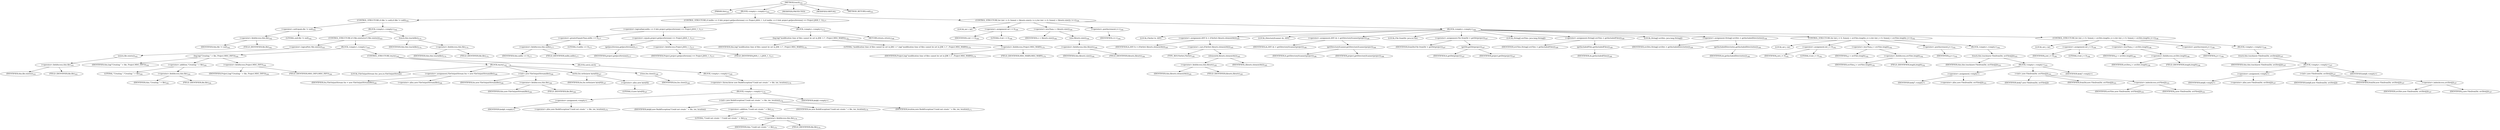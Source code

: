 digraph "touch" {  
"229" [label = <(METHOD,touch)<SUB>161</SUB>> ]
"13" [label = <(PARAM,this)<SUB>161</SUB>> ]
"230" [label = <(BLOCK,&lt;empty&gt;,&lt;empty&gt;)<SUB>161</SUB>> ]
"231" [label = <(CONTROL_STRUCTURE,if (file != null),if (file != null))<SUB>162</SUB>> ]
"232" [label = <(&lt;operator&gt;.notEquals,file != null)<SUB>162</SUB>> ]
"233" [label = <(&lt;operator&gt;.fieldAccess,this.file)<SUB>162</SUB>> ]
"234" [label = <(IDENTIFIER,this,file != null)<SUB>162</SUB>> ]
"235" [label = <(FIELD_IDENTIFIER,file,file)<SUB>162</SUB>> ]
"236" [label = <(LITERAL,null,file != null)<SUB>162</SUB>> ]
"237" [label = <(BLOCK,&lt;empty&gt;,&lt;empty&gt;)<SUB>162</SUB>> ]
"238" [label = <(CONTROL_STRUCTURE,if (!file.exists()),if (!file.exists()))<SUB>163</SUB>> ]
"239" [label = <(&lt;operator&gt;.logicalNot,!file.exists())<SUB>163</SUB>> ]
"240" [label = <(exists,file.exists())<SUB>163</SUB>> ]
"241" [label = <(&lt;operator&gt;.fieldAccess,this.file)<SUB>163</SUB>> ]
"242" [label = <(IDENTIFIER,this,file.exists())<SUB>163</SUB>> ]
"243" [label = <(FIELD_IDENTIFIER,file,file)<SUB>163</SUB>> ]
"244" [label = <(BLOCK,&lt;empty&gt;,&lt;empty&gt;)<SUB>163</SUB>> ]
"245" [label = <(log,log(&quot;Creating &quot; + file, Project.MSG_INFO))<SUB>164</SUB>> ]
"12" [label = <(IDENTIFIER,this,log(&quot;Creating &quot; + file, Project.MSG_INFO))<SUB>164</SUB>> ]
"246" [label = <(&lt;operator&gt;.addition,&quot;Creating &quot; + file)<SUB>164</SUB>> ]
"247" [label = <(LITERAL,&quot;Creating &quot;,&quot;Creating &quot; + file)<SUB>164</SUB>> ]
"248" [label = <(&lt;operator&gt;.fieldAccess,this.file)<SUB>164</SUB>> ]
"249" [label = <(IDENTIFIER,this,&quot;Creating &quot; + file)<SUB>164</SUB>> ]
"250" [label = <(FIELD_IDENTIFIER,file,file)<SUB>164</SUB>> ]
"251" [label = <(&lt;operator&gt;.fieldAccess,Project.MSG_INFO)<SUB>164</SUB>> ]
"252" [label = <(IDENTIFIER,Project,log(&quot;Creating &quot; + file, Project.MSG_INFO))<SUB>164</SUB>> ]
"253" [label = <(FIELD_IDENTIFIER,MSG_INFO,MSG_INFO)<SUB>164</SUB>> ]
"254" [label = <(CONTROL_STRUCTURE,try,try)<SUB>165</SUB>> ]
"255" [label = <(BLOCK,try,try)<SUB>165</SUB>> ]
"15" [label = <(LOCAL,FileOutputStream fos: java.io.FileOutputStream)> ]
"256" [label = <(&lt;operator&gt;.assignment,FileOutputStream fos = new FileOutputStream(file))<SUB>166</SUB>> ]
"257" [label = <(IDENTIFIER,fos,FileOutputStream fos = new FileOutputStream(file))<SUB>166</SUB>> ]
"258" [label = <(&lt;operator&gt;.alloc,new FileOutputStream(file))<SUB>166</SUB>> ]
"259" [label = <(&lt;init&gt;,new FileOutputStream(file))<SUB>166</SUB>> ]
"14" [label = <(IDENTIFIER,fos,new FileOutputStream(file))<SUB>166</SUB>> ]
"260" [label = <(&lt;operator&gt;.fieldAccess,this.file)<SUB>166</SUB>> ]
"261" [label = <(IDENTIFIER,this,new FileOutputStream(file))<SUB>166</SUB>> ]
"262" [label = <(FIELD_IDENTIFIER,file,file)<SUB>166</SUB>> ]
"263" [label = <(write,fos.write(new byte[0]))<SUB>167</SUB>> ]
"264" [label = <(IDENTIFIER,fos,fos.write(new byte[0]))<SUB>167</SUB>> ]
"265" [label = <(&lt;operator&gt;.alloc,new byte[0])> ]
"266" [label = <(LITERAL,0,new byte[0])<SUB>167</SUB>> ]
"267" [label = <(close,fos.close())<SUB>168</SUB>> ]
"268" [label = <(IDENTIFIER,fos,fos.close())<SUB>168</SUB>> ]
"269" [label = <(BLOCK,catch,catch)> ]
"270" [label = <(BLOCK,&lt;empty&gt;,&lt;empty&gt;)<SUB>169</SUB>> ]
"271" [label = <(&lt;operator&gt;.throw,throw new BuildException(&quot;Could not create &quot; + file, ioe, location);)<SUB>170</SUB>> ]
"272" [label = <(BLOCK,&lt;empty&gt;,&lt;empty&gt;)<SUB>170</SUB>> ]
"273" [label = <(&lt;operator&gt;.assignment,&lt;empty&gt;)> ]
"274" [label = <(IDENTIFIER,$obj6,&lt;empty&gt;)> ]
"275" [label = <(&lt;operator&gt;.alloc,new BuildException(&quot;Could not create &quot; + file, ioe, location))<SUB>170</SUB>> ]
"276" [label = <(&lt;init&gt;,new BuildException(&quot;Could not create &quot; + file, ioe, location))<SUB>170</SUB>> ]
"277" [label = <(IDENTIFIER,$obj6,new BuildException(&quot;Could not create &quot; + file, ioe, location))> ]
"278" [label = <(&lt;operator&gt;.addition,&quot;Could not create &quot; + file)<SUB>170</SUB>> ]
"279" [label = <(LITERAL,&quot;Could not create &quot;,&quot;Could not create &quot; + file)<SUB>170</SUB>> ]
"280" [label = <(&lt;operator&gt;.fieldAccess,this.file)<SUB>170</SUB>> ]
"281" [label = <(IDENTIFIER,this,&quot;Could not create &quot; + file)<SUB>170</SUB>> ]
"282" [label = <(FIELD_IDENTIFIER,file,file)<SUB>170</SUB>> ]
"283" [label = <(IDENTIFIER,ioe,new BuildException(&quot;Could not create &quot; + file, ioe, location))<SUB>170</SUB>> ]
"284" [label = <(IDENTIFIER,location,new BuildException(&quot;Could not create &quot; + file, ioe, location))<SUB>171</SUB>> ]
"285" [label = <(IDENTIFIER,$obj6,&lt;empty&gt;)> ]
"286" [label = <(touch,this.touch(file))<SUB>174</SUB>> ]
"16" [label = <(IDENTIFIER,this,this.touch(file))<SUB>174</SUB>> ]
"287" [label = <(&lt;operator&gt;.fieldAccess,this.file)<SUB>174</SUB>> ]
"288" [label = <(IDENTIFIER,this,this.touch(file))<SUB>174</SUB>> ]
"289" [label = <(FIELD_IDENTIFIER,file,file)<SUB>174</SUB>> ]
"290" [label = <(CONTROL_STRUCTURE,if (millis &gt;= 0 &amp;&amp; project.getJavaVersion() == Project.JAVA_1_1),if (millis &gt;= 0 &amp;&amp; project.getJavaVersion() == Project.JAVA_1_1))<SUB>177</SUB>> ]
"291" [label = <(&lt;operator&gt;.logicalAnd,millis &gt;= 0 &amp;&amp; project.getJavaVersion() == Project.JAVA_1_1)<SUB>177</SUB>> ]
"292" [label = <(&lt;operator&gt;.greaterEqualsThan,millis &gt;= 0)<SUB>177</SUB>> ]
"293" [label = <(&lt;operator&gt;.fieldAccess,this.millis)<SUB>177</SUB>> ]
"294" [label = <(IDENTIFIER,this,millis &gt;= 0)<SUB>177</SUB>> ]
"295" [label = <(FIELD_IDENTIFIER,millis,millis)<SUB>177</SUB>> ]
"296" [label = <(LITERAL,0,millis &gt;= 0)<SUB>177</SUB>> ]
"297" [label = <(&lt;operator&gt;.equals,project.getJavaVersion() == Project.JAVA_1_1)<SUB>177</SUB>> ]
"298" [label = <(getJavaVersion,getJavaVersion())<SUB>177</SUB>> ]
"299" [label = <(IDENTIFIER,project,getJavaVersion())<SUB>177</SUB>> ]
"300" [label = <(&lt;operator&gt;.fieldAccess,Project.JAVA_1_1)<SUB>177</SUB>> ]
"301" [label = <(IDENTIFIER,Project,project.getJavaVersion() == Project.JAVA_1_1)<SUB>177</SUB>> ]
"302" [label = <(FIELD_IDENTIFIER,JAVA_1_1,JAVA_1_1)<SUB>177</SUB>> ]
"303" [label = <(BLOCK,&lt;empty&gt;,&lt;empty&gt;)<SUB>177</SUB>> ]
"304" [label = <(log,log(&quot;modification time of files cannot be set in JDK 1.1&quot;, Project.MSG_WARN))<SUB>178</SUB>> ]
"17" [label = <(IDENTIFIER,this,log(&quot;modification time of files cannot be set in JDK 1.1&quot;, Project.MSG_WARN))<SUB>178</SUB>> ]
"305" [label = <(LITERAL,&quot;modification time of files cannot be set in JDK 1.1&quot;,log(&quot;modification time of files cannot be set in JDK 1.1&quot;, Project.MSG_WARN))<SUB>178</SUB>> ]
"306" [label = <(&lt;operator&gt;.fieldAccess,Project.MSG_WARN)<SUB>179</SUB>> ]
"307" [label = <(IDENTIFIER,Project,log(&quot;modification time of files cannot be set in JDK 1.1&quot;, Project.MSG_WARN))<SUB>179</SUB>> ]
"308" [label = <(FIELD_IDENTIFIER,MSG_WARN,MSG_WARN)<SUB>179</SUB>> ]
"309" [label = <(RETURN,return;,return;)<SUB>180</SUB>> ]
"310" [label = <(CONTROL_STRUCTURE,for (int i = 0; Some(i &lt; filesets.size()); i++),for (int i = 0; Some(i &lt; filesets.size()); i++))<SUB>184</SUB>> ]
"311" [label = <(LOCAL,int i: int)> ]
"312" [label = <(&lt;operator&gt;.assignment,int i = 0)<SUB>184</SUB>> ]
"313" [label = <(IDENTIFIER,i,int i = 0)<SUB>184</SUB>> ]
"314" [label = <(LITERAL,0,int i = 0)<SUB>184</SUB>> ]
"315" [label = <(&lt;operator&gt;.lessThan,i &lt; filesets.size())<SUB>184</SUB>> ]
"316" [label = <(IDENTIFIER,i,i &lt; filesets.size())<SUB>184</SUB>> ]
"317" [label = <(size,filesets.size())<SUB>184</SUB>> ]
"318" [label = <(&lt;operator&gt;.fieldAccess,this.filesets)<SUB>184</SUB>> ]
"319" [label = <(IDENTIFIER,this,filesets.size())<SUB>184</SUB>> ]
"320" [label = <(FIELD_IDENTIFIER,filesets,filesets)<SUB>184</SUB>> ]
"321" [label = <(&lt;operator&gt;.postIncrement,i++)<SUB>184</SUB>> ]
"322" [label = <(IDENTIFIER,i,i++)<SUB>184</SUB>> ]
"323" [label = <(BLOCK,&lt;empty&gt;,&lt;empty&gt;)<SUB>184</SUB>> ]
"324" [label = <(LOCAL,FileSet fs: ANY)> ]
"325" [label = <(&lt;operator&gt;.assignment,ANY fs = (FileSet) filesets.elementAt(i))<SUB>185</SUB>> ]
"326" [label = <(IDENTIFIER,fs,ANY fs = (FileSet) filesets.elementAt(i))<SUB>185</SUB>> ]
"327" [label = <(&lt;operator&gt;.cast,(FileSet) filesets.elementAt(i))<SUB>185</SUB>> ]
"328" [label = <(TYPE_REF,FileSet,FileSet)<SUB>185</SUB>> ]
"329" [label = <(elementAt,filesets.elementAt(i))<SUB>185</SUB>> ]
"330" [label = <(&lt;operator&gt;.fieldAccess,this.filesets)<SUB>185</SUB>> ]
"331" [label = <(IDENTIFIER,this,filesets.elementAt(i))<SUB>185</SUB>> ]
"332" [label = <(FIELD_IDENTIFIER,filesets,filesets)<SUB>185</SUB>> ]
"333" [label = <(IDENTIFIER,i,filesets.elementAt(i))<SUB>185</SUB>> ]
"334" [label = <(LOCAL,DirectoryScanner ds: ANY)> ]
"335" [label = <(&lt;operator&gt;.assignment,ANY ds = getDirectoryScanner(project))<SUB>186</SUB>> ]
"336" [label = <(IDENTIFIER,ds,ANY ds = getDirectoryScanner(project))<SUB>186</SUB>> ]
"337" [label = <(getDirectoryScanner,getDirectoryScanner(project))<SUB>186</SUB>> ]
"338" [label = <(IDENTIFIER,fs,getDirectoryScanner(project))<SUB>186</SUB>> ]
"339" [label = <(IDENTIFIER,project,getDirectoryScanner(project))<SUB>186</SUB>> ]
"340" [label = <(LOCAL,File fromDir: java.io.File)> ]
"341" [label = <(&lt;operator&gt;.assignment,File fromDir = getDir(project))<SUB>187</SUB>> ]
"342" [label = <(IDENTIFIER,fromDir,File fromDir = getDir(project))<SUB>187</SUB>> ]
"343" [label = <(getDir,getDir(project))<SUB>187</SUB>> ]
"344" [label = <(IDENTIFIER,fs,getDir(project))<SUB>187</SUB>> ]
"345" [label = <(IDENTIFIER,project,getDir(project))<SUB>187</SUB>> ]
"346" [label = <(LOCAL,String[] srcFiles: java.lang.String[])> ]
"347" [label = <(&lt;operator&gt;.assignment,String[] srcFiles = getIncludedFiles())<SUB>189</SUB>> ]
"348" [label = <(IDENTIFIER,srcFiles,String[] srcFiles = getIncludedFiles())<SUB>189</SUB>> ]
"349" [label = <(getIncludedFiles,getIncludedFiles())<SUB>189</SUB>> ]
"350" [label = <(IDENTIFIER,ds,getIncludedFiles())<SUB>189</SUB>> ]
"351" [label = <(LOCAL,String[] srcDirs: java.lang.String[])> ]
"352" [label = <(&lt;operator&gt;.assignment,String[] srcDirs = getIncludedDirectories())<SUB>190</SUB>> ]
"353" [label = <(IDENTIFIER,srcDirs,String[] srcDirs = getIncludedDirectories())<SUB>190</SUB>> ]
"354" [label = <(getIncludedDirectories,getIncludedDirectories())<SUB>190</SUB>> ]
"355" [label = <(IDENTIFIER,ds,getIncludedDirectories())<SUB>190</SUB>> ]
"356" [label = <(CONTROL_STRUCTURE,for (int j = 0; Some(j &lt; srcFiles.length); j++),for (int j = 0; Some(j &lt; srcFiles.length); j++))<SUB>192</SUB>> ]
"357" [label = <(LOCAL,int j: int)> ]
"358" [label = <(&lt;operator&gt;.assignment,int j = 0)<SUB>192</SUB>> ]
"359" [label = <(IDENTIFIER,j,int j = 0)<SUB>192</SUB>> ]
"360" [label = <(LITERAL,0,int j = 0)<SUB>192</SUB>> ]
"361" [label = <(&lt;operator&gt;.lessThan,j &lt; srcFiles.length)<SUB>192</SUB>> ]
"362" [label = <(IDENTIFIER,j,j &lt; srcFiles.length)<SUB>192</SUB>> ]
"363" [label = <(&lt;operator&gt;.fieldAccess,srcFiles.length)<SUB>192</SUB>> ]
"364" [label = <(IDENTIFIER,srcFiles,j &lt; srcFiles.length)<SUB>192</SUB>> ]
"365" [label = <(FIELD_IDENTIFIER,length,length)<SUB>192</SUB>> ]
"366" [label = <(&lt;operator&gt;.postIncrement,j++)<SUB>192</SUB>> ]
"367" [label = <(IDENTIFIER,j,j++)<SUB>192</SUB>> ]
"368" [label = <(BLOCK,&lt;empty&gt;,&lt;empty&gt;)<SUB>192</SUB>> ]
"369" [label = <(touch,this.touch(new File(fromDir, srcFiles[j])))<SUB>193</SUB>> ]
"18" [label = <(IDENTIFIER,this,this.touch(new File(fromDir, srcFiles[j])))<SUB>193</SUB>> ]
"370" [label = <(BLOCK,&lt;empty&gt;,&lt;empty&gt;)<SUB>193</SUB>> ]
"371" [label = <(&lt;operator&gt;.assignment,&lt;empty&gt;)> ]
"372" [label = <(IDENTIFIER,$obj7,&lt;empty&gt;)> ]
"373" [label = <(&lt;operator&gt;.alloc,new File(fromDir, srcFiles[j]))<SUB>193</SUB>> ]
"374" [label = <(&lt;init&gt;,new File(fromDir, srcFiles[j]))<SUB>193</SUB>> ]
"375" [label = <(IDENTIFIER,$obj7,new File(fromDir, srcFiles[j]))> ]
"376" [label = <(IDENTIFIER,fromDir,new File(fromDir, srcFiles[j]))<SUB>193</SUB>> ]
"377" [label = <(&lt;operator&gt;.indexAccess,srcFiles[j])<SUB>193</SUB>> ]
"378" [label = <(IDENTIFIER,srcFiles,new File(fromDir, srcFiles[j]))<SUB>193</SUB>> ]
"379" [label = <(IDENTIFIER,j,new File(fromDir, srcFiles[j]))<SUB>193</SUB>> ]
"380" [label = <(IDENTIFIER,$obj7,&lt;empty&gt;)> ]
"381" [label = <(CONTROL_STRUCTURE,for (int j = 0; Some(j &lt; srcDirs.length); j++),for (int j = 0; Some(j &lt; srcDirs.length); j++))<SUB>196</SUB>> ]
"382" [label = <(LOCAL,int j: int)> ]
"383" [label = <(&lt;operator&gt;.assignment,int j = 0)<SUB>196</SUB>> ]
"384" [label = <(IDENTIFIER,j,int j = 0)<SUB>196</SUB>> ]
"385" [label = <(LITERAL,0,int j = 0)<SUB>196</SUB>> ]
"386" [label = <(&lt;operator&gt;.lessThan,j &lt; srcDirs.length)<SUB>196</SUB>> ]
"387" [label = <(IDENTIFIER,j,j &lt; srcDirs.length)<SUB>196</SUB>> ]
"388" [label = <(&lt;operator&gt;.fieldAccess,srcDirs.length)<SUB>196</SUB>> ]
"389" [label = <(IDENTIFIER,srcDirs,j &lt; srcDirs.length)<SUB>196</SUB>> ]
"390" [label = <(FIELD_IDENTIFIER,length,length)<SUB>196</SUB>> ]
"391" [label = <(&lt;operator&gt;.postIncrement,j++)<SUB>196</SUB>> ]
"392" [label = <(IDENTIFIER,j,j++)<SUB>196</SUB>> ]
"393" [label = <(BLOCK,&lt;empty&gt;,&lt;empty&gt;)<SUB>196</SUB>> ]
"394" [label = <(touch,this.touch(new File(fromDir, srcDirs[j])))<SUB>197</SUB>> ]
"19" [label = <(IDENTIFIER,this,this.touch(new File(fromDir, srcDirs[j])))<SUB>197</SUB>> ]
"395" [label = <(BLOCK,&lt;empty&gt;,&lt;empty&gt;)<SUB>197</SUB>> ]
"396" [label = <(&lt;operator&gt;.assignment,&lt;empty&gt;)> ]
"397" [label = <(IDENTIFIER,$obj8,&lt;empty&gt;)> ]
"398" [label = <(&lt;operator&gt;.alloc,new File(fromDir, srcDirs[j]))<SUB>197</SUB>> ]
"399" [label = <(&lt;init&gt;,new File(fromDir, srcDirs[j]))<SUB>197</SUB>> ]
"400" [label = <(IDENTIFIER,$obj8,new File(fromDir, srcDirs[j]))> ]
"401" [label = <(IDENTIFIER,fromDir,new File(fromDir, srcDirs[j]))<SUB>197</SUB>> ]
"402" [label = <(&lt;operator&gt;.indexAccess,srcDirs[j])<SUB>197</SUB>> ]
"403" [label = <(IDENTIFIER,srcDirs,new File(fromDir, srcDirs[j]))<SUB>197</SUB>> ]
"404" [label = <(IDENTIFIER,j,new File(fromDir, srcDirs[j]))<SUB>197</SUB>> ]
"405" [label = <(IDENTIFIER,$obj8,&lt;empty&gt;)> ]
"406" [label = <(MODIFIER,PROTECTED)> ]
"407" [label = <(MODIFIER,VIRTUAL)> ]
"408" [label = <(METHOD_RETURN,void)<SUB>161</SUB>> ]
  "229" -> "13" 
  "229" -> "230" 
  "229" -> "406" 
  "229" -> "407" 
  "229" -> "408" 
  "230" -> "231" 
  "230" -> "290" 
  "230" -> "310" 
  "231" -> "232" 
  "231" -> "237" 
  "232" -> "233" 
  "232" -> "236" 
  "233" -> "234" 
  "233" -> "235" 
  "237" -> "238" 
  "237" -> "286" 
  "238" -> "239" 
  "238" -> "244" 
  "239" -> "240" 
  "240" -> "241" 
  "241" -> "242" 
  "241" -> "243" 
  "244" -> "245" 
  "244" -> "254" 
  "245" -> "12" 
  "245" -> "246" 
  "245" -> "251" 
  "246" -> "247" 
  "246" -> "248" 
  "248" -> "249" 
  "248" -> "250" 
  "251" -> "252" 
  "251" -> "253" 
  "254" -> "255" 
  "254" -> "269" 
  "255" -> "15" 
  "255" -> "256" 
  "255" -> "259" 
  "255" -> "263" 
  "255" -> "267" 
  "256" -> "257" 
  "256" -> "258" 
  "259" -> "14" 
  "259" -> "260" 
  "260" -> "261" 
  "260" -> "262" 
  "263" -> "264" 
  "263" -> "265" 
  "265" -> "266" 
  "267" -> "268" 
  "269" -> "270" 
  "270" -> "271" 
  "271" -> "272" 
  "272" -> "273" 
  "272" -> "276" 
  "272" -> "285" 
  "273" -> "274" 
  "273" -> "275" 
  "276" -> "277" 
  "276" -> "278" 
  "276" -> "283" 
  "276" -> "284" 
  "278" -> "279" 
  "278" -> "280" 
  "280" -> "281" 
  "280" -> "282" 
  "286" -> "16" 
  "286" -> "287" 
  "287" -> "288" 
  "287" -> "289" 
  "290" -> "291" 
  "290" -> "303" 
  "291" -> "292" 
  "291" -> "297" 
  "292" -> "293" 
  "292" -> "296" 
  "293" -> "294" 
  "293" -> "295" 
  "297" -> "298" 
  "297" -> "300" 
  "298" -> "299" 
  "300" -> "301" 
  "300" -> "302" 
  "303" -> "304" 
  "303" -> "309" 
  "304" -> "17" 
  "304" -> "305" 
  "304" -> "306" 
  "306" -> "307" 
  "306" -> "308" 
  "310" -> "311" 
  "310" -> "312" 
  "310" -> "315" 
  "310" -> "321" 
  "310" -> "323" 
  "312" -> "313" 
  "312" -> "314" 
  "315" -> "316" 
  "315" -> "317" 
  "317" -> "318" 
  "318" -> "319" 
  "318" -> "320" 
  "321" -> "322" 
  "323" -> "324" 
  "323" -> "325" 
  "323" -> "334" 
  "323" -> "335" 
  "323" -> "340" 
  "323" -> "341" 
  "323" -> "346" 
  "323" -> "347" 
  "323" -> "351" 
  "323" -> "352" 
  "323" -> "356" 
  "323" -> "381" 
  "325" -> "326" 
  "325" -> "327" 
  "327" -> "328" 
  "327" -> "329" 
  "329" -> "330" 
  "329" -> "333" 
  "330" -> "331" 
  "330" -> "332" 
  "335" -> "336" 
  "335" -> "337" 
  "337" -> "338" 
  "337" -> "339" 
  "341" -> "342" 
  "341" -> "343" 
  "343" -> "344" 
  "343" -> "345" 
  "347" -> "348" 
  "347" -> "349" 
  "349" -> "350" 
  "352" -> "353" 
  "352" -> "354" 
  "354" -> "355" 
  "356" -> "357" 
  "356" -> "358" 
  "356" -> "361" 
  "356" -> "366" 
  "356" -> "368" 
  "358" -> "359" 
  "358" -> "360" 
  "361" -> "362" 
  "361" -> "363" 
  "363" -> "364" 
  "363" -> "365" 
  "366" -> "367" 
  "368" -> "369" 
  "369" -> "18" 
  "369" -> "370" 
  "370" -> "371" 
  "370" -> "374" 
  "370" -> "380" 
  "371" -> "372" 
  "371" -> "373" 
  "374" -> "375" 
  "374" -> "376" 
  "374" -> "377" 
  "377" -> "378" 
  "377" -> "379" 
  "381" -> "382" 
  "381" -> "383" 
  "381" -> "386" 
  "381" -> "391" 
  "381" -> "393" 
  "383" -> "384" 
  "383" -> "385" 
  "386" -> "387" 
  "386" -> "388" 
  "388" -> "389" 
  "388" -> "390" 
  "391" -> "392" 
  "393" -> "394" 
  "394" -> "19" 
  "394" -> "395" 
  "395" -> "396" 
  "395" -> "399" 
  "395" -> "405" 
  "396" -> "397" 
  "396" -> "398" 
  "399" -> "400" 
  "399" -> "401" 
  "399" -> "402" 
  "402" -> "403" 
  "402" -> "404" 
}

